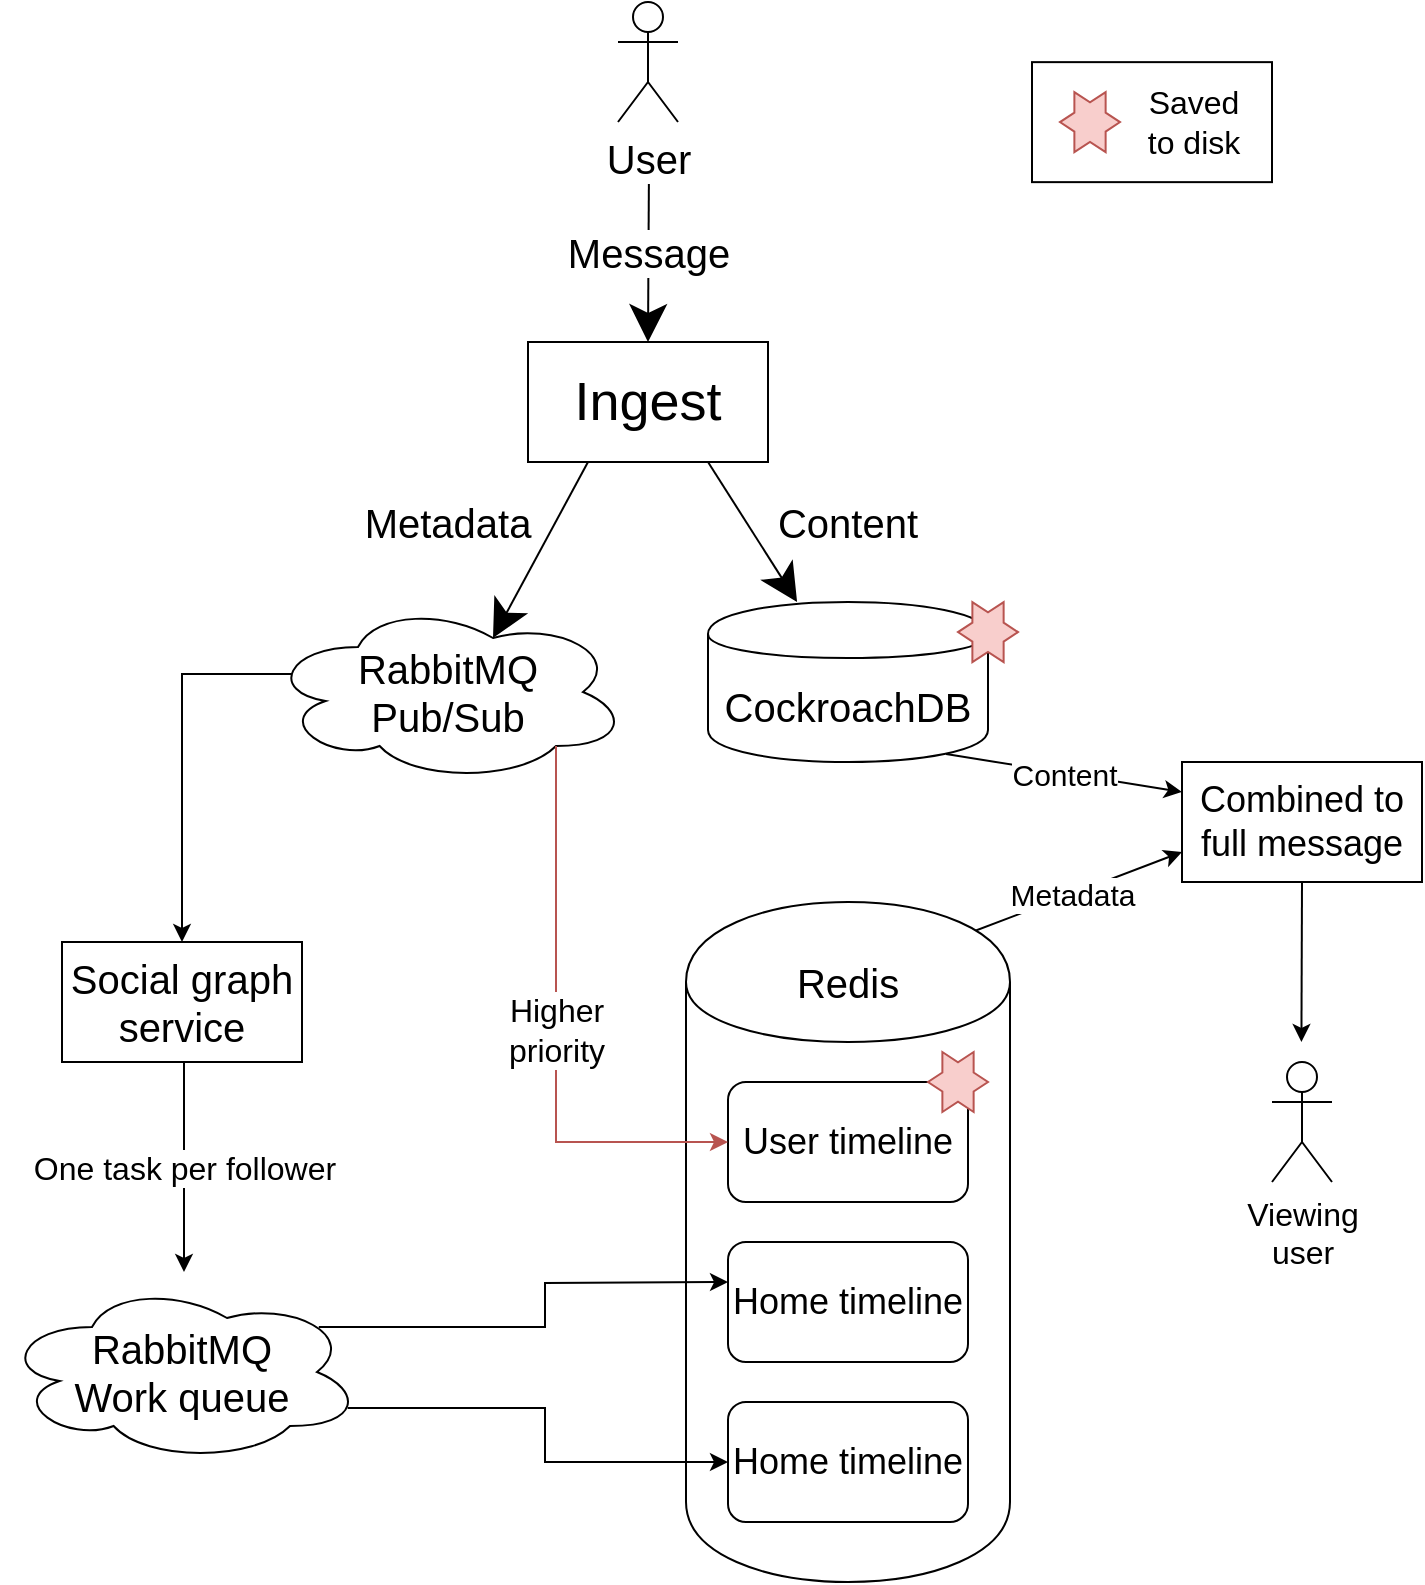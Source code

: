 <mxfile version="10.7.1" type="device"><diagram id="Y2KypPH_Kl9YFU-e4hwO" name="Page-1"><mxGraphModel dx="1400" dy="842" grid="1" gridSize="10" guides="1" tooltips="1" connect="1" arrows="1" fold="1" page="1" pageScale="1" pageWidth="827" pageHeight="1169" background="#FFFFFF" math="0" shadow="0"><root><mxCell id="0"/><mxCell id="1" parent="0"/><mxCell id="qFyPGC-Dwp51WUVeq0xy-14" value="" style="rounded=0;whiteSpace=wrap;html=1;" vertex="1" parent="1"><mxGeometry x="541" y="70.071" width="120" height="60" as="geometry"/></mxCell><mxCell id="Xzp9ts1WLVxteTkFG8Tz-7" value="" style="orthogonalLoop=1;jettySize=auto;html=1;exitX=0.25;exitY=1;exitDx=0;exitDy=0;entryX=0.625;entryY=0.2;entryDx=0;entryDy=0;entryPerimeter=0;startArrow=none;startFill=0;endSize=16;" parent="1" source="Xzp9ts1WLVxteTkFG8Tz-1" target="Xzp9ts1WLVxteTkFG8Tz-2" edge="1"><mxGeometry x="-0.004" y="-22" relative="1" as="geometry"><mxPoint as="offset"/></mxGeometry></mxCell><mxCell id="Xzp9ts1WLVxteTkFG8Tz-8" value="" style="edgeStyle=none;orthogonalLoop=1;jettySize=auto;html=1;exitX=0.75;exitY=1;exitDx=0;exitDy=0;startArrow=none;startFill=0;endSize=16;fontSize=20;horizontal=1;" parent="1" source="Xzp9ts1WLVxteTkFG8Tz-1" target="Xzp9ts1WLVxteTkFG8Tz-3" edge="1"><mxGeometry x="0.063" y="12" relative="1" as="geometry"><mxPoint as="offset"/></mxGeometry></mxCell><mxCell id="Xzp9ts1WLVxteTkFG8Tz-1" value="&lt;font style=&quot;font-size: 27px&quot;&gt;Ingest&lt;/font&gt;" style="rounded=0;whiteSpace=wrap;html=1;" parent="1" vertex="1"><mxGeometry x="289" y="210" width="120" height="60" as="geometry"/></mxCell><mxCell id="qFyPGC-Dwp51WUVeq0xy-19" style="edgeStyle=orthogonalEdgeStyle;rounded=0;orthogonalLoop=1;jettySize=auto;html=1;exitX=0.07;exitY=0.4;exitDx=0;exitDy=0;exitPerimeter=0;" edge="1" parent="1" source="Xzp9ts1WLVxteTkFG8Tz-2" target="qFyPGC-Dwp51WUVeq0xy-20"><mxGeometry relative="1" as="geometry"><mxPoint x="66" y="580" as="targetPoint"/><Array as="points"><mxPoint x="116" y="376"/></Array></mxGeometry></mxCell><mxCell id="Xzp9ts1WLVxteTkFG8Tz-2" value="&lt;font style=&quot;font-size: 20px&quot;&gt;RabbitMQ&lt;br&gt;Pub/Sub&lt;br&gt;&lt;/font&gt;" style="ellipse;shape=cloud;whiteSpace=wrap;html=1;" parent="1" vertex="1"><mxGeometry x="159" y="340" width="180" height="90" as="geometry"/></mxCell><mxCell id="qFyPGC-Dwp51WUVeq0xy-26" value="&lt;font style=&quot;font-size: 15px&quot;&gt;Content&lt;/font&gt;" style="rounded=0;orthogonalLoop=1;jettySize=auto;html=1;exitX=0.85;exitY=0.95;exitDx=0;exitDy=0;exitPerimeter=0;entryX=0;entryY=0.25;entryDx=0;entryDy=0;elbow=vertical;" edge="1" parent="1" source="Xzp9ts1WLVxteTkFG8Tz-3" target="qFyPGC-Dwp51WUVeq0xy-25"><mxGeometry relative="1" as="geometry"/></mxCell><mxCell id="Xzp9ts1WLVxteTkFG8Tz-3" value="&lt;font style=&quot;font-size: 20px&quot;&gt;CockroachDB&lt;/font&gt;" style="shape=cylinder;whiteSpace=wrap;html=1;boundedLbl=1;backgroundOutline=1;" parent="1" vertex="1"><mxGeometry x="379" y="340" width="140" height="80" as="geometry"/></mxCell><mxCell id="Xzp9ts1WLVxteTkFG8Tz-10" value="&lt;font style=&quot;font-size: 20px&quot;&gt;Metadata&lt;/font&gt;" style="text;html=1;strokeColor=none;fillColor=none;align=center;verticalAlign=middle;whiteSpace=wrap;rounded=0;fontSize=20;" parent="1" vertex="1"><mxGeometry x="229" y="290" width="40" height="20" as="geometry"/></mxCell><mxCell id="Xzp9ts1WLVxteTkFG8Tz-12" value="Content" style="text;html=1;strokeColor=none;fillColor=none;align=center;verticalAlign=middle;whiteSpace=wrap;rounded=0;fontSize=20;" parent="1" vertex="1"><mxGeometry x="429" y="290" width="40" height="20" as="geometry"/></mxCell><mxCell id="DFxDWX9c6nNJcQVC61dm-2" value="Message" style="edgeStyle=none;orthogonalLoop=1;jettySize=auto;html=1;entryX=0.5;entryY=0;entryDx=0;entryDy=0;startArrow=none;startFill=0;endSize=16;fontSize=20;" parent="1" target="Xzp9ts1WLVxteTkFG8Tz-1" edge="1"><mxGeometry relative="1" as="geometry"><mxPoint x="349.5" y="120" as="sourcePoint"/></mxGeometry></mxCell><mxCell id="DFxDWX9c6nNJcQVC61dm-1" value="User" style="shape=umlActor;verticalLabelPosition=bottom;labelBackgroundColor=#ffffff;verticalAlign=top;html=1;outlineConnect=0;fontSize=20;" parent="1" vertex="1"><mxGeometry x="334" y="40" width="30" height="60" as="geometry"/></mxCell><mxCell id="qFyPGC-Dwp51WUVeq0xy-27" value="&lt;font style=&quot;font-size: 15px&quot;&gt;Metadata&lt;/font&gt;" style="edgeStyle=none;rounded=0;orthogonalLoop=1;jettySize=auto;html=1;exitX=0.85;exitY=0.05;exitDx=0;exitDy=0;exitPerimeter=0;entryX=0;entryY=0.75;entryDx=0;entryDy=0;" edge="1" parent="1" source="qFyPGC-Dwp51WUVeq0xy-3" target="qFyPGC-Dwp51WUVeq0xy-25"><mxGeometry relative="1" as="geometry"/></mxCell><mxCell id="qFyPGC-Dwp51WUVeq0xy-3" value="" style="shape=cylinder;whiteSpace=wrap;html=1;boundedLbl=1;backgroundOutline=1;" vertex="1" parent="1"><mxGeometry x="368" y="490" width="162" height="340" as="geometry"/></mxCell><mxCell id="qFyPGC-Dwp51WUVeq0xy-6" value="&lt;font style=&quot;font-size: 20px&quot;&gt;Redis&lt;/font&gt;" style="text;html=1;strokeColor=none;fillColor=none;align=center;verticalAlign=middle;whiteSpace=wrap;rounded=0;" vertex="1" parent="1"><mxGeometry x="429" y="520" width="40" height="20" as="geometry"/></mxCell><mxCell id="qFyPGC-Dwp51WUVeq0xy-7" value="&lt;font style=&quot;font-size: 18px&quot;&gt;User timeline&lt;/font&gt;" style="rounded=1;whiteSpace=wrap;html=1;" vertex="1" parent="1"><mxGeometry x="389" y="580" width="120" height="60" as="geometry"/></mxCell><mxCell id="qFyPGC-Dwp51WUVeq0xy-8" value="&lt;font style=&quot;font-size: 18px&quot;&gt;Home timeline&lt;/font&gt;" style="rounded=1;whiteSpace=wrap;html=1;" vertex="1" parent="1"><mxGeometry x="389" y="660" width="120" height="60" as="geometry"/></mxCell><mxCell id="qFyPGC-Dwp51WUVeq0xy-10" value="&lt;font style=&quot;font-size: 18px&quot;&gt;Home timeline&lt;/font&gt;" style="rounded=1;whiteSpace=wrap;html=1;" vertex="1" parent="1"><mxGeometry x="389" y="740" width="120" height="60" as="geometry"/></mxCell><mxCell id="qFyPGC-Dwp51WUVeq0xy-11" value="" style="verticalLabelPosition=bottom;verticalAlign=top;html=1;shape=mxgraph.basic.6_point_star;fillColor=#f8cecc;strokeColor=#b85450;" vertex="1" parent="1"><mxGeometry x="489" y="565" width="30" height="30" as="geometry"/></mxCell><mxCell id="qFyPGC-Dwp51WUVeq0xy-12" value="" style="verticalLabelPosition=bottom;verticalAlign=top;html=1;shape=mxgraph.basic.6_point_star;fillColor=#f8cecc;strokeColor=#b85450;" vertex="1" parent="1"><mxGeometry x="555" y="85.071" width="30" height="30" as="geometry"/></mxCell><mxCell id="qFyPGC-Dwp51WUVeq0xy-13" value="&lt;font style=&quot;font-size: 16px&quot;&gt;Saved to disk&lt;/font&gt;" style="text;html=1;strokeColor=none;fillColor=none;align=center;verticalAlign=middle;whiteSpace=wrap;rounded=0;" vertex="1" parent="1"><mxGeometry x="597" y="90.071" width="50" height="20" as="geometry"/></mxCell><mxCell id="qFyPGC-Dwp51WUVeq0xy-15" value="" style="verticalLabelPosition=bottom;verticalAlign=top;html=1;shape=mxgraph.basic.6_point_star;fillColor=#f8cecc;strokeColor=#b85450;" vertex="1" parent="1"><mxGeometry x="504" y="340.071" width="30" height="30" as="geometry"/></mxCell><mxCell id="qFyPGC-Dwp51WUVeq0xy-18" value="&lt;font style=&quot;font-size: 16px&quot;&gt;Higher&lt;br&gt;priority&lt;/font&gt;&lt;br&gt;" style="edgeStyle=orthogonalEdgeStyle;rounded=0;orthogonalLoop=1;jettySize=auto;html=1;exitX=0.8;exitY=0.8;exitDx=0;exitDy=0;exitPerimeter=0;entryX=0;entryY=0.5;entryDx=0;entryDy=0;fillColor=#f8cecc;strokeColor=#b85450;" edge="1" parent="1" source="Xzp9ts1WLVxteTkFG8Tz-2" target="qFyPGC-Dwp51WUVeq0xy-7"><mxGeometry relative="1" as="geometry"><mxPoint x="214.571" y="580" as="targetPoint"/><Array as="points"><mxPoint x="303" y="610"/></Array></mxGeometry></mxCell><mxCell id="qFyPGC-Dwp51WUVeq0xy-22" value="&lt;span style=&quot;font-size: 16px&quot;&gt;One task per follower&lt;br&gt;&lt;/span&gt;" style="edgeStyle=orthogonalEdgeStyle;rounded=0;orthogonalLoop=1;jettySize=auto;html=1;exitX=0.5;exitY=1;exitDx=0;exitDy=0;" edge="1" parent="1"><mxGeometry relative="1" as="geometry"><mxPoint x="117" y="570.143" as="sourcePoint"/><mxPoint x="117" y="675" as="targetPoint"/></mxGeometry></mxCell><mxCell id="qFyPGC-Dwp51WUVeq0xy-20" value="&lt;font style=&quot;font-size: 20px&quot;&gt;Social graph service&lt;/font&gt;" style="rounded=0;whiteSpace=wrap;html=1;" vertex="1" parent="1"><mxGeometry x="56" y="510" width="120" height="60" as="geometry"/></mxCell><mxCell id="qFyPGC-Dwp51WUVeq0xy-23" style="edgeStyle=orthogonalEdgeStyle;rounded=0;orthogonalLoop=1;jettySize=auto;html=1;exitX=0.88;exitY=0.25;exitDx=0;exitDy=0;exitPerimeter=0;" edge="1" parent="1" source="qFyPGC-Dwp51WUVeq0xy-21"><mxGeometry relative="1" as="geometry"><mxPoint x="389" y="680" as="targetPoint"/></mxGeometry></mxCell><mxCell id="qFyPGC-Dwp51WUVeq0xy-24" style="edgeStyle=orthogonalEdgeStyle;rounded=0;orthogonalLoop=1;jettySize=auto;html=1;exitX=0.96;exitY=0.7;exitDx=0;exitDy=0;exitPerimeter=0;entryX=0;entryY=0.5;entryDx=0;entryDy=0;" edge="1" parent="1" source="qFyPGC-Dwp51WUVeq0xy-21" target="qFyPGC-Dwp51WUVeq0xy-10"><mxGeometry relative="1" as="geometry"/></mxCell><mxCell id="qFyPGC-Dwp51WUVeq0xy-21" value="&lt;font style=&quot;font-size: 20px&quot;&gt;RabbitMQ&lt;br&gt;Work queue&lt;br&gt;&lt;/font&gt;" style="ellipse;shape=cloud;whiteSpace=wrap;html=1;" vertex="1" parent="1"><mxGeometry x="26" y="680" width="180" height="90" as="geometry"/></mxCell><mxCell id="qFyPGC-Dwp51WUVeq0xy-29" style="edgeStyle=none;rounded=0;orthogonalLoop=1;jettySize=auto;html=1;exitX=0.5;exitY=1;exitDx=0;exitDy=0;" edge="1" parent="1" source="qFyPGC-Dwp51WUVeq0xy-25"><mxGeometry relative="1" as="geometry"><mxPoint x="675.714" y="560" as="targetPoint"/></mxGeometry></mxCell><mxCell id="qFyPGC-Dwp51WUVeq0xy-25" value="&lt;font style=&quot;font-size: 18px&quot;&gt;Combined to full message&lt;/font&gt;" style="rounded=0;whiteSpace=wrap;html=1;" vertex="1" parent="1"><mxGeometry x="616" y="420" width="120" height="60" as="geometry"/></mxCell><mxCell id="qFyPGC-Dwp51WUVeq0xy-28" value="&lt;font style=&quot;font-size: 16px&quot;&gt;Viewing&lt;br&gt;user&lt;/font&gt;&lt;br&gt;" style="shape=umlActor;verticalLabelPosition=bottom;labelBackgroundColor=#ffffff;verticalAlign=top;html=1;outlineConnect=0;" vertex="1" parent="1"><mxGeometry x="661" y="570" width="30" height="60" as="geometry"/></mxCell></root></mxGraphModel></diagram></mxfile>